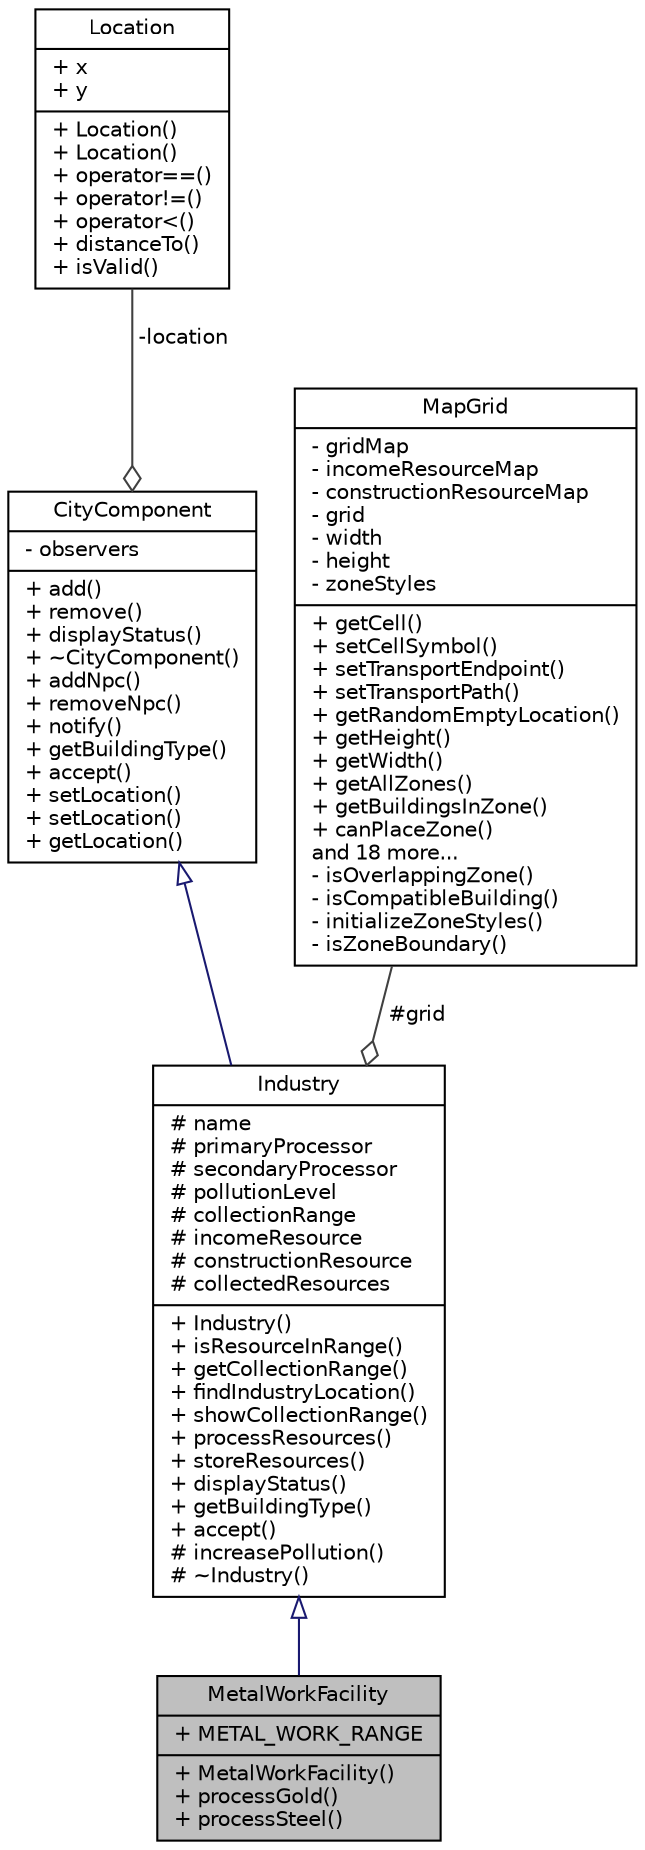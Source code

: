 digraph "MetalWorkFacility"
{
 // LATEX_PDF_SIZE
  edge [fontname="Helvetica",fontsize="10",labelfontname="Helvetica",labelfontsize="10"];
  node [fontname="Helvetica",fontsize="10",shape=record];
  Node1 [label="{MetalWorkFacility\n|+ METAL_WORK_RANGE\l|+ MetalWorkFacility()\l+ processGold()\l+ processSteel()\l}",height=0.2,width=0.4,color="black", fillcolor="grey75", style="filled", fontcolor="black",tooltip="A concrete implementation of an Industry for processing metal resources."];
  Node2 -> Node1 [dir="back",color="midnightblue",fontsize="10",style="solid",arrowtail="onormal",fontname="Helvetica"];
  Node2 [label="{Industry\n|# name\l# primaryProcessor\l# secondaryProcessor\l# pollutionLevel\l# collectionRange\l# incomeResource\l# constructionResource\l# collectedResources\l|+ Industry()\l+ isResourceInRange()\l+ getCollectionRange()\l+ findIndustryLocation()\l+ showCollectionRange()\l+ processResources()\l+ storeResources()\l+ displayStatus()\l+ getBuildingType()\l+ accept()\l# increasePollution()\l# ~Industry()\l}",height=0.2,width=0.4,color="black", fillcolor="white", style="filled",URL="$classIndustry.html",tooltip="Represents an industrial facility in the city."];
  Node3 -> Node2 [dir="back",color="midnightblue",fontsize="10",style="solid",arrowtail="onormal",fontname="Helvetica"];
  Node3 [label="{CityComponent\n|- observers\l|+ add()\l+ remove()\l+ displayStatus()\l+ ~CityComponent()\l+ addNpc()\l+ removeNpc()\l+ notify()\l+ getBuildingType()\l+ accept()\l+ setLocation()\l+ setLocation()\l+ getLocation()\l}",height=0.2,width=0.4,color="black", fillcolor="white", style="filled",URL="$classCityComponent.html",tooltip="Abstract base class representing a component of a city."];
  Node4 -> Node3 [color="grey25",fontsize="10",style="solid",label=" -location" ,arrowhead="odiamond",fontname="Helvetica"];
  Node4 [label="{Location\n|+ x\l+ y\l|+ Location()\l+ Location()\l+ operator==()\l+ operator!=()\l+ operator\<()\l+ distanceTo()\l+ isValid()\l}",height=0.2,width=0.4,color="black", fillcolor="white", style="filled",URL="$structLocation.html",tooltip="Represents a 2D coordinate location on a grid."];
  Node5 -> Node2 [color="grey25",fontsize="10",style="solid",label=" #grid" ,arrowhead="odiamond",fontname="Helvetica"];
  Node5 [label="{MapGrid\n|- gridMap\l- incomeResourceMap\l- constructionResourceMap\l- grid\l- width\l- height\l- zoneStyles\l|+ getCell()\l+ setCellSymbol()\l+ setTransportEndpoint()\l+ setTransportPath()\l+ getRandomEmptyLocation()\l+ getHeight()\l+ getWidth()\l+ getAllZones()\l+ getBuildingsInZone()\l+ canPlaceZone()\land 18 more...\l- isOverlappingZone()\l- isCompatibleBuilding()\l- initializeZoneStyles()\l- isZoneBoundary()\l}",height=0.2,width=0.4,color="black", fillcolor="white", style="filled",URL="$classMapGrid.html",tooltip=" "];
}
